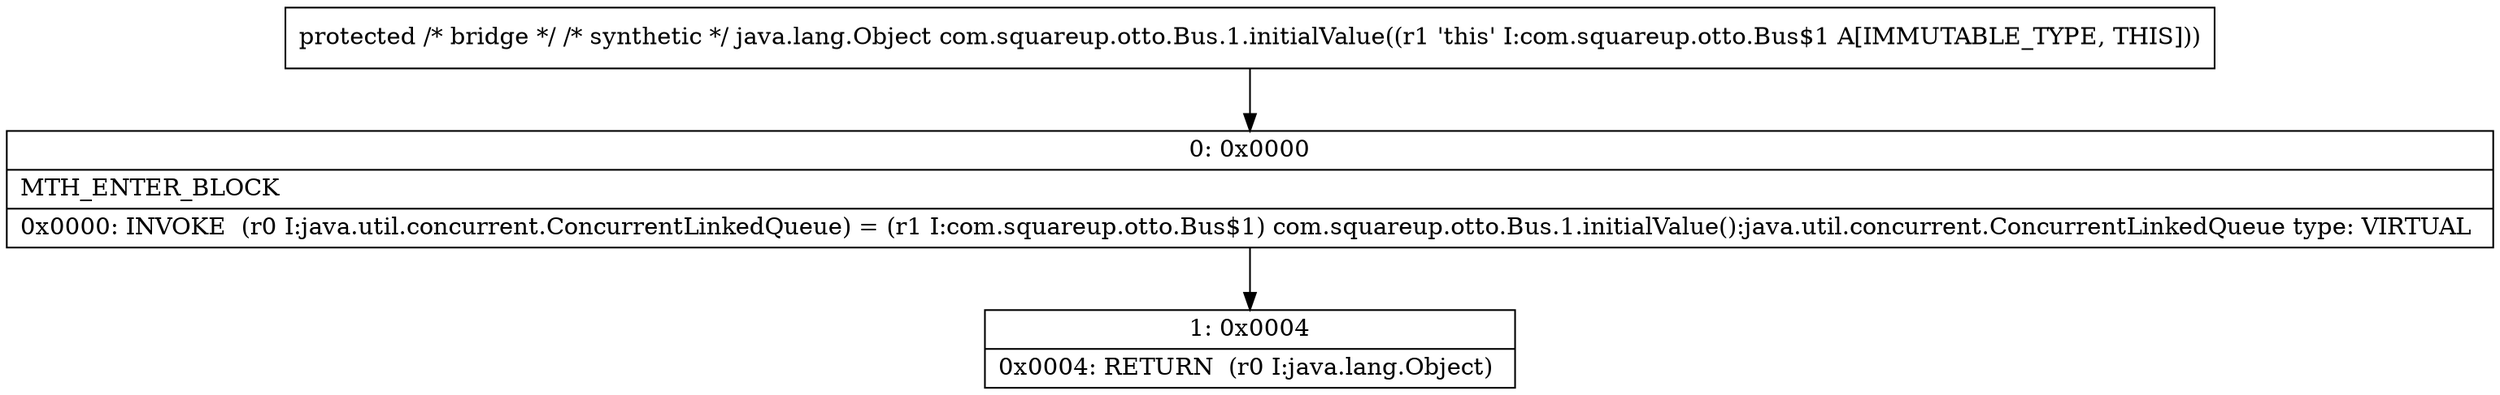 digraph "CFG forcom.squareup.otto.Bus.1.initialValue()Ljava\/lang\/Object;" {
Node_0 [shape=record,label="{0\:\ 0x0000|MTH_ENTER_BLOCK\l|0x0000: INVOKE  (r0 I:java.util.concurrent.ConcurrentLinkedQueue) = (r1 I:com.squareup.otto.Bus$1) com.squareup.otto.Bus.1.initialValue():java.util.concurrent.ConcurrentLinkedQueue type: VIRTUAL \l}"];
Node_1 [shape=record,label="{1\:\ 0x0004|0x0004: RETURN  (r0 I:java.lang.Object) \l}"];
MethodNode[shape=record,label="{protected \/* bridge *\/ \/* synthetic *\/ java.lang.Object com.squareup.otto.Bus.1.initialValue((r1 'this' I:com.squareup.otto.Bus$1 A[IMMUTABLE_TYPE, THIS])) }"];
MethodNode -> Node_0;
Node_0 -> Node_1;
}

